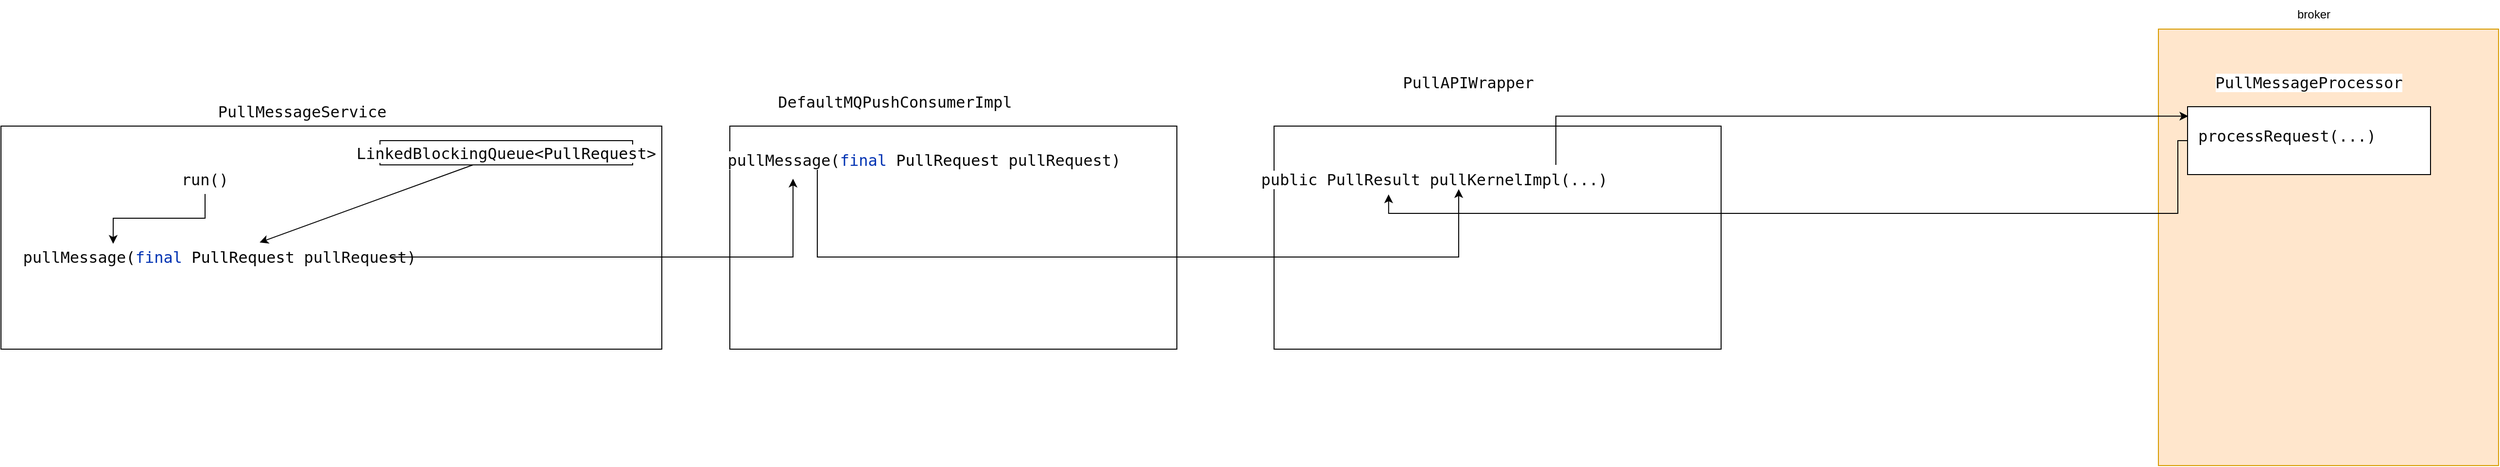 <mxfile version="21.1.8" type="github">
  <diagram name="第 1 页" id="oL9mI1mI9D-wrBA22EzG">
    <mxGraphModel dx="1764" dy="1076" grid="1" gridSize="10" guides="1" tooltips="1" connect="1" arrows="1" fold="1" page="1" pageScale="1" pageWidth="827" pageHeight="1169" math="0" shadow="0">
      <root>
        <mxCell id="0" />
        <mxCell id="1" parent="0" />
        <mxCell id="vCgKA7It8MarV9BXAVOr-12" value="" style="rounded=0;whiteSpace=wrap;html=1;" vertex="1" parent="1">
          <mxGeometry y="480" width="680" height="230" as="geometry" />
        </mxCell>
        <mxCell id="vCgKA7It8MarV9BXAVOr-1" value="&lt;pre style=&quot;background-color:#ffffff;color:#080808;font-family:&#39;JetBrains Mono&#39;,monospace;font-size:12.0pt;&quot;&gt;PullMessageService&lt;/pre&gt;" style="text;html=1;strokeColor=none;fillColor=none;align=center;verticalAlign=middle;whiteSpace=wrap;rounded=0;" vertex="1" parent="1">
          <mxGeometry x="280" y="450" width="60" height="30" as="geometry" />
        </mxCell>
        <mxCell id="vCgKA7It8MarV9BXAVOr-27" style="edgeStyle=orthogonalEdgeStyle;rounded=0;orthogonalLoop=1;jettySize=auto;html=1;entryX=0.187;entryY=0.046;entryDx=0;entryDy=0;entryPerimeter=0;" edge="1" parent="1" source="vCgKA7It8MarV9BXAVOr-3" target="vCgKA7It8MarV9BXAVOr-5">
          <mxGeometry relative="1" as="geometry" />
        </mxCell>
        <mxCell id="vCgKA7It8MarV9BXAVOr-3" value="&lt;pre style=&quot;background-color:#ffffff;color:#080808;font-family:&#39;JetBrains Mono&#39;,monospace;font-size:12.0pt;&quot;&gt;run()&lt;/pre&gt;" style="text;html=1;strokeColor=none;fillColor=none;align=center;verticalAlign=middle;whiteSpace=wrap;rounded=0;" vertex="1" parent="1">
          <mxGeometry x="180" y="520" width="60" height="30" as="geometry" />
        </mxCell>
        <mxCell id="vCgKA7It8MarV9BXAVOr-5" value="&lt;pre style=&quot;background-color:#ffffff;color:#080808;font-family:&#39;JetBrains Mono&#39;,monospace;font-size:12.0pt;&quot;&gt;pullMessage(&lt;span style=&quot;color:#0033b3;&quot;&gt;final &lt;/span&gt;&lt;span style=&quot;color:#000000;&quot;&gt;PullRequest &lt;/span&gt;pullRequest)&lt;/pre&gt;" style="text;html=1;strokeColor=none;fillColor=none;align=center;verticalAlign=middle;whiteSpace=wrap;rounded=0;" vertex="1" parent="1">
          <mxGeometry x="50" y="600" width="350" height="30" as="geometry" />
        </mxCell>
        <mxCell id="vCgKA7It8MarV9BXAVOr-8" style="rounded=0;orthogonalLoop=1;jettySize=auto;html=1;" edge="1" parent="1" source="vCgKA7It8MarV9BXAVOr-6" target="vCgKA7It8MarV9BXAVOr-5">
          <mxGeometry relative="1" as="geometry" />
        </mxCell>
        <mxCell id="vCgKA7It8MarV9BXAVOr-6" value="&lt;pre style=&quot;background-color:#ffffff;color:#080808;font-family:&#39;JetBrains Mono&#39;,monospace;font-size:12.0pt;&quot;&gt;LinkedBlockingQueue&amp;lt;&lt;span style=&quot;color:#000000;&quot;&gt;PullRequest&lt;/span&gt;&amp;gt;&lt;/pre&gt;" style="rounded=0;whiteSpace=wrap;html=1;" vertex="1" parent="1">
          <mxGeometry x="390" y="495" width="260" height="25" as="geometry" />
        </mxCell>
        <mxCell id="vCgKA7It8MarV9BXAVOr-9" value="&lt;pre style=&quot;background-color:#ffffff;color:#080808;font-family:&#39;JetBrains Mono&#39;,monospace;font-size:12.0pt;&quot;&gt;DefaultMQPushConsumerImpl&lt;/pre&gt;" style="text;html=1;strokeColor=none;fillColor=none;align=center;verticalAlign=middle;whiteSpace=wrap;rounded=0;" vertex="1" parent="1">
          <mxGeometry x="890" y="440" width="60" height="30" as="geometry" />
        </mxCell>
        <mxCell id="vCgKA7It8MarV9BXAVOr-11" value="" style="rounded=0;whiteSpace=wrap;html=1;" vertex="1" parent="1">
          <mxGeometry x="750" y="480" width="460" height="230" as="geometry" />
        </mxCell>
        <mxCell id="vCgKA7It8MarV9BXAVOr-13" value="&lt;pre style=&quot;background-color:#ffffff;color:#080808;font-family:&#39;JetBrains Mono&#39;,monospace;font-size:12.0pt;&quot;&gt;pullMessage(&lt;span style=&quot;color:#0033b3;&quot;&gt;final &lt;/span&gt;&lt;span style=&quot;color:#000000;&quot;&gt;PullRequest &lt;/span&gt;pullRequest)&lt;/pre&gt;" style="text;html=1;strokeColor=none;fillColor=none;align=center;verticalAlign=middle;whiteSpace=wrap;rounded=0;" vertex="1" parent="1">
          <mxGeometry x="780" y="500" width="340" height="30" as="geometry" />
        </mxCell>
        <mxCell id="vCgKA7It8MarV9BXAVOr-17" value="&lt;pre style=&quot;background-color:#ffffff;color:#080808;font-family:&#39;JetBrains Mono&#39;,monospace;font-size:12.0pt;&quot;&gt;PullAPIWrapper&lt;/pre&gt;" style="text;html=1;strokeColor=none;fillColor=none;align=center;verticalAlign=middle;whiteSpace=wrap;rounded=0;" vertex="1" parent="1">
          <mxGeometry x="1480" y="420" width="60" height="30" as="geometry" />
        </mxCell>
        <mxCell id="vCgKA7It8MarV9BXAVOr-18" value="" style="rounded=0;whiteSpace=wrap;html=1;" vertex="1" parent="1">
          <mxGeometry x="1310" y="480" width="460" height="230" as="geometry" />
        </mxCell>
        <mxCell id="vCgKA7It8MarV9BXAVOr-19" value="&lt;pre style=&quot;background-color:#ffffff;color:#080808;font-family:&#39;JetBrains Mono&#39;,monospace;font-size:12.0pt;&quot;&gt;public &lt;span style=&quot;font-size: 12pt;&quot;&gt;PullResult &lt;/span&gt;pullKernelImpl(...)&lt;/pre&gt;" style="text;html=1;strokeColor=none;fillColor=none;align=center;verticalAlign=middle;whiteSpace=wrap;rounded=0;" vertex="1" parent="1">
          <mxGeometry x="1320" y="520" width="310" height="30" as="geometry" />
        </mxCell>
        <mxCell id="vCgKA7It8MarV9BXAVOr-20" value="" style="rounded=0;whiteSpace=wrap;html=1;fillColor=#ffe6cc;strokeColor=#d79b00;" vertex="1" parent="1">
          <mxGeometry x="2220" y="380" width="350" height="450" as="geometry" />
        </mxCell>
        <mxCell id="vCgKA7It8MarV9BXAVOr-21" value="broker" style="text;html=1;strokeColor=none;fillColor=none;align=center;verticalAlign=middle;whiteSpace=wrap;rounded=0;" vertex="1" parent="1">
          <mxGeometry x="2350" y="350" width="60" height="30" as="geometry" />
        </mxCell>
        <mxCell id="vCgKA7It8MarV9BXAVOr-22" value="&lt;pre style=&quot;background-color:#ffffff;color:#080808;font-family:&#39;JetBrains Mono&#39;,monospace;font-size:12.0pt;&quot;&gt;PullMessageProcessor&lt;/pre&gt;" style="text;html=1;strokeColor=none;fillColor=none;align=center;verticalAlign=middle;whiteSpace=wrap;rounded=0;" vertex="1" parent="1">
          <mxGeometry x="2345" y="420" width="60" height="30" as="geometry" />
        </mxCell>
        <mxCell id="vCgKA7It8MarV9BXAVOr-26" style="edgeStyle=orthogonalEdgeStyle;rounded=0;orthogonalLoop=1;jettySize=auto;html=1;entryX=0.348;entryY=1.014;entryDx=0;entryDy=0;entryPerimeter=0;" edge="1" parent="1" source="vCgKA7It8MarV9BXAVOr-23" target="vCgKA7It8MarV9BXAVOr-19">
          <mxGeometry relative="1" as="geometry">
            <Array as="points">
              <mxPoint x="2240" y="495" />
              <mxPoint x="2240" y="570" />
              <mxPoint x="1428" y="570" />
            </Array>
          </mxGeometry>
        </mxCell>
        <mxCell id="vCgKA7It8MarV9BXAVOr-23" value="" style="rounded=0;whiteSpace=wrap;html=1;" vertex="1" parent="1">
          <mxGeometry x="2250" y="460" width="250" height="70" as="geometry" />
        </mxCell>
        <mxCell id="vCgKA7It8MarV9BXAVOr-24" value="&lt;pre style=&quot;background-color:#ffffff;color:#080808;font-family:&#39;JetBrains Mono&#39;,monospace;font-size:12.0pt;&quot;&gt;processRequest(...)&lt;/pre&gt;" style="text;html=1;strokeColor=none;fillColor=none;align=center;verticalAlign=middle;whiteSpace=wrap;rounded=0;" vertex="1" parent="1">
          <mxGeometry x="2270" y="480" width="165" height="20" as="geometry" />
        </mxCell>
        <mxCell id="vCgKA7It8MarV9BXAVOr-25" style="edgeStyle=orthogonalEdgeStyle;rounded=0;orthogonalLoop=1;jettySize=auto;html=1;entryX=0.003;entryY=0.14;entryDx=0;entryDy=0;entryPerimeter=0;" edge="1" parent="1" source="vCgKA7It8MarV9BXAVOr-19" target="vCgKA7It8MarV9BXAVOr-23">
          <mxGeometry relative="1" as="geometry">
            <Array as="points">
              <mxPoint x="1600" y="525" />
              <mxPoint x="1600" y="470" />
            </Array>
          </mxGeometry>
        </mxCell>
        <mxCell id="vCgKA7It8MarV9BXAVOr-29" style="edgeStyle=orthogonalEdgeStyle;rounded=0;orthogonalLoop=1;jettySize=auto;html=1;entryX=0.103;entryY=1.141;entryDx=0;entryDy=0;entryPerimeter=0;" edge="1" parent="1" source="vCgKA7It8MarV9BXAVOr-5" target="vCgKA7It8MarV9BXAVOr-13">
          <mxGeometry relative="1" as="geometry" />
        </mxCell>
        <mxCell id="vCgKA7It8MarV9BXAVOr-30" style="edgeStyle=orthogonalEdgeStyle;rounded=0;orthogonalLoop=1;jettySize=auto;html=1;" edge="1" parent="1">
          <mxGeometry relative="1" as="geometry">
            <mxPoint x="840" y="525.0" as="sourcePoint" />
            <mxPoint x="1500" y="545.0" as="targetPoint" />
            <Array as="points">
              <mxPoint x="840" y="615" />
              <mxPoint x="1500" y="615" />
            </Array>
          </mxGeometry>
        </mxCell>
      </root>
    </mxGraphModel>
  </diagram>
</mxfile>
